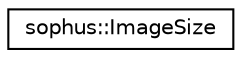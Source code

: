 digraph "Graphical Class Hierarchy"
{
 // LATEX_PDF_SIZE
  edge [fontname="Helvetica",fontsize="10",labelfontname="Helvetica",labelfontsize="10"];
  node [fontname="Helvetica",fontsize="10",shape=record];
  rankdir="LR";
  Node0 [label="sophus::ImageSize",height=0.2,width=0.4,color="black", fillcolor="white", style="filled",URL="$structsophus_1_1_image_size.html",tooltip="Image size, hence its width and height."];
}
